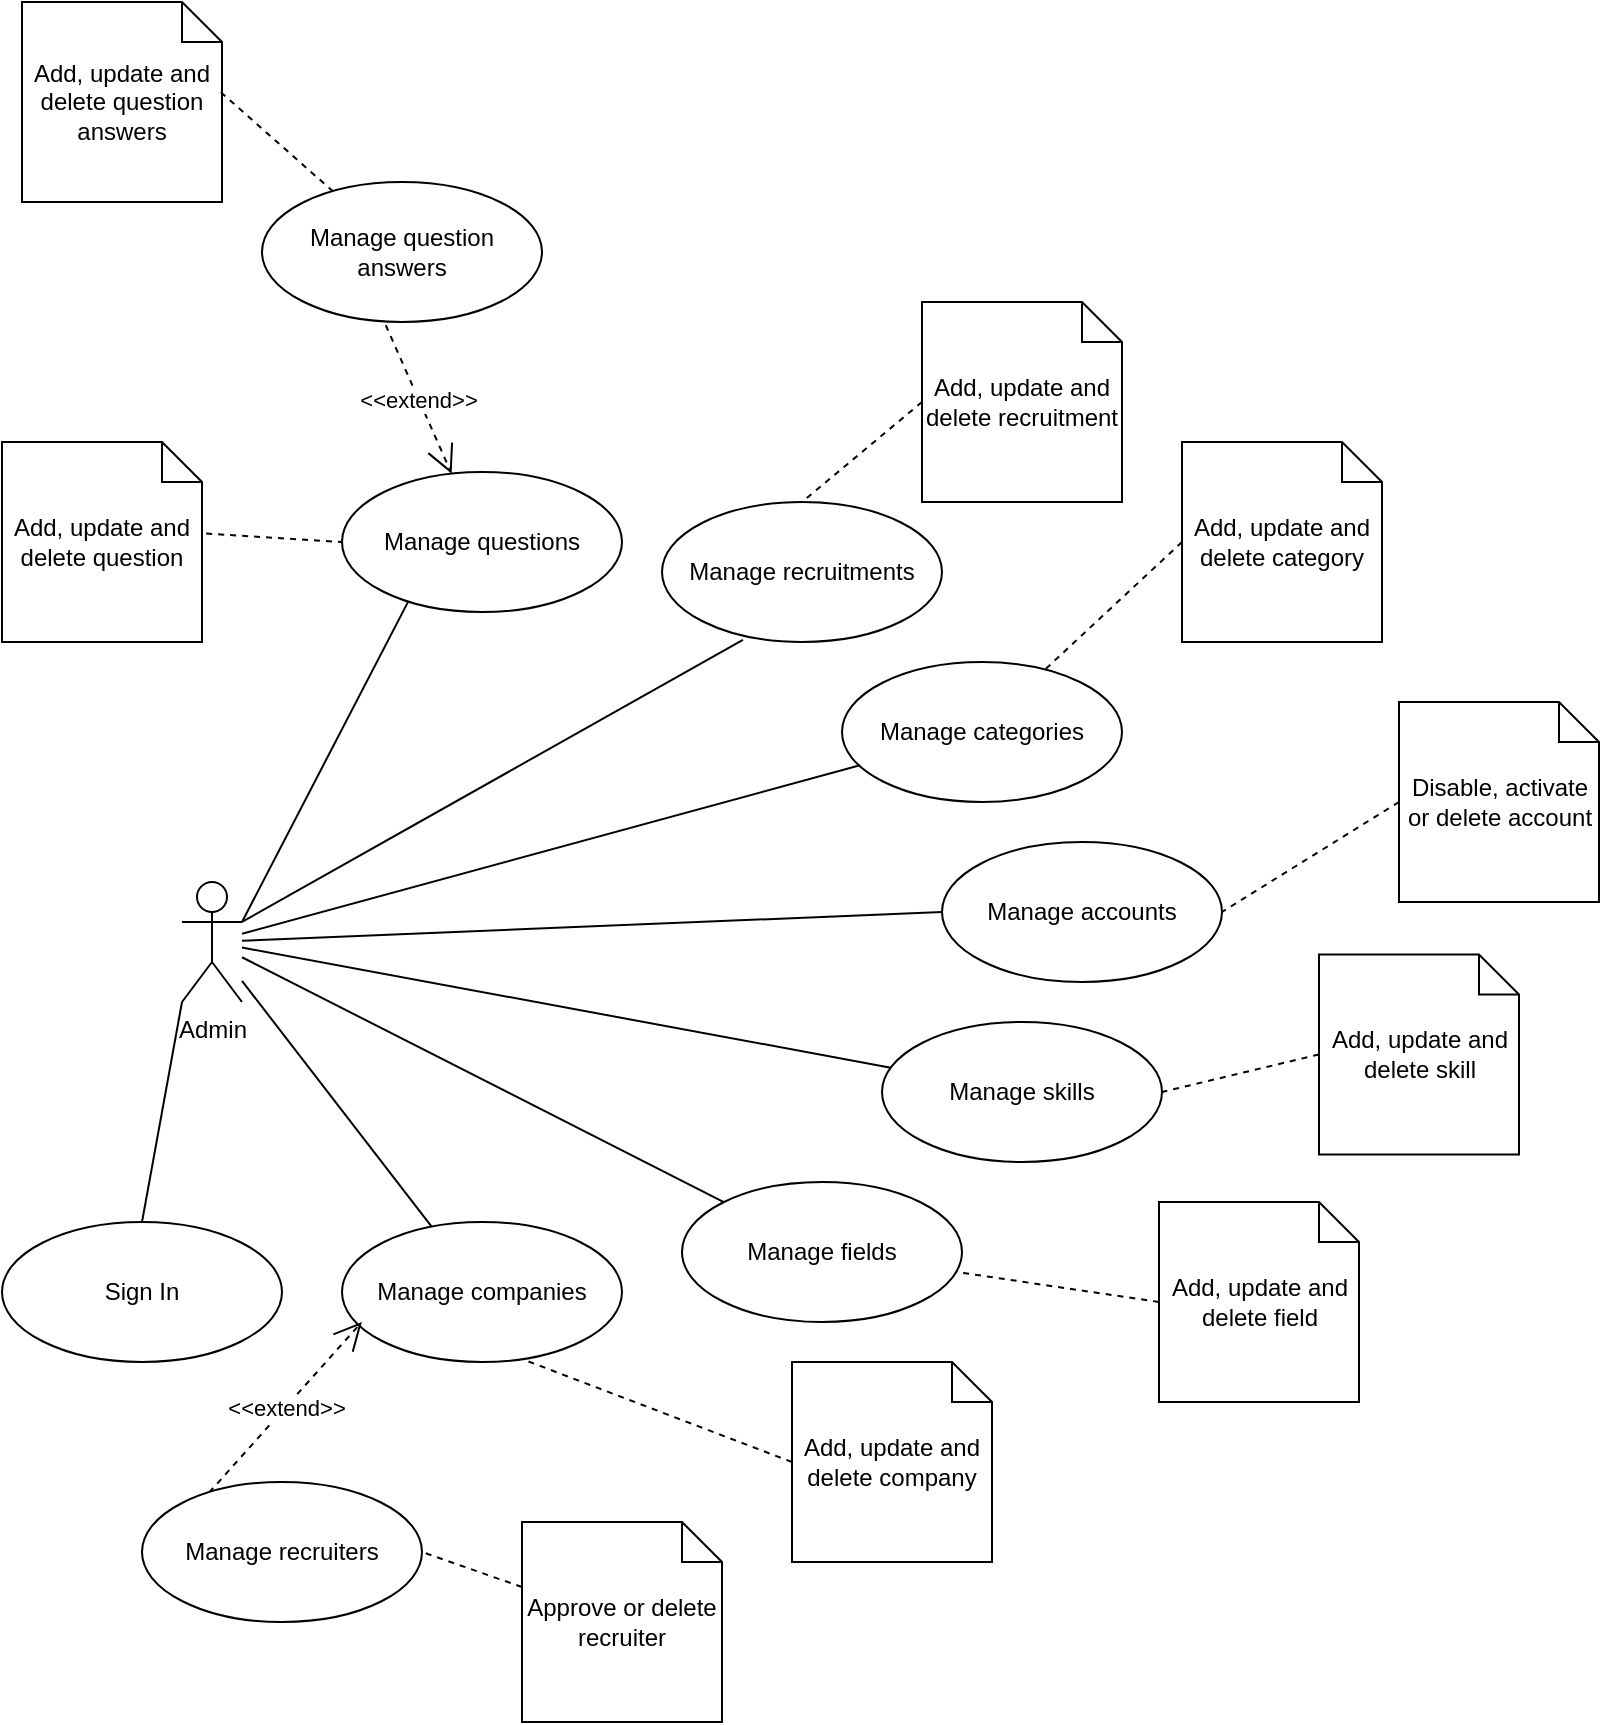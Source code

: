 <mxfile version="20.4.1" type="device"><diagram id="QziAdt5WVrb_t3RYJam0" name="Page-1"><mxGraphModel dx="1972" dy="2017" grid="0" gridSize="10" guides="1" tooltips="1" connect="1" arrows="1" fold="1" page="1" pageScale="1" pageWidth="850" pageHeight="1100" math="0" shadow="0"><root><mxCell id="0"/><mxCell id="1" parent="0"/><mxCell id="3h5Fq2G_cyofidB1cayr-1" value="Admin" style="shape=umlActor;verticalLabelPosition=bottom;verticalAlign=top;html=1;outlineConnect=0;" parent="1" vertex="1"><mxGeometry x="120" y="230" width="30" height="60" as="geometry"/></mxCell><mxCell id="3h5Fq2G_cyofidB1cayr-2" value="Manage questions" style="ellipse;whiteSpace=wrap;html=1;" parent="1" vertex="1"><mxGeometry x="200" y="25" width="140" height="70" as="geometry"/></mxCell><mxCell id="3h5Fq2G_cyofidB1cayr-3" value="Manage recruitments" style="ellipse;whiteSpace=wrap;html=1;" parent="1" vertex="1"><mxGeometry x="360" y="40" width="140" height="70" as="geometry"/></mxCell><mxCell id="3h5Fq2G_cyofidB1cayr-4" value="Manage categories" style="ellipse;whiteSpace=wrap;html=1;" parent="1" vertex="1"><mxGeometry x="450" y="120" width="140" height="70" as="geometry"/></mxCell><mxCell id="3h5Fq2G_cyofidB1cayr-5" value="Manage accounts" style="ellipse;whiteSpace=wrap;html=1;" parent="1" vertex="1"><mxGeometry x="500" y="210" width="140" height="70" as="geometry"/></mxCell><mxCell id="3h5Fq2G_cyofidB1cayr-6" value="Manage skills" style="ellipse;whiteSpace=wrap;html=1;" parent="1" vertex="1"><mxGeometry x="470" y="300" width="140" height="70" as="geometry"/></mxCell><mxCell id="3h5Fq2G_cyofidB1cayr-7" value="Manage fields" style="ellipse;whiteSpace=wrap;html=1;" parent="1" vertex="1"><mxGeometry x="370" y="380" width="140" height="70" as="geometry"/></mxCell><mxCell id="3h5Fq2G_cyofidB1cayr-8" value="Manage companies" style="ellipse;whiteSpace=wrap;html=1;" parent="1" vertex="1"><mxGeometry x="200" y="400" width="140" height="70" as="geometry"/></mxCell><mxCell id="3h5Fq2G_cyofidB1cayr-10" value="" style="endArrow=none;html=1;rounded=0;entryX=0.235;entryY=0.931;entryDx=0;entryDy=0;entryPerimeter=0;exitX=1;exitY=0.333;exitDx=0;exitDy=0;exitPerimeter=0;" parent="1" source="3h5Fq2G_cyofidB1cayr-1" target="3h5Fq2G_cyofidB1cayr-2" edge="1"><mxGeometry width="50" height="50" relative="1" as="geometry"><mxPoint x="230" y="220" as="sourcePoint"/><mxPoint x="280" y="170" as="targetPoint"/></mxGeometry></mxCell><mxCell id="3h5Fq2G_cyofidB1cayr-11" value="" style="endArrow=none;html=1;rounded=0;entryX=0.289;entryY=0.984;entryDx=0;entryDy=0;entryPerimeter=0;exitX=1;exitY=0.333;exitDx=0;exitDy=0;exitPerimeter=0;" parent="1" source="3h5Fq2G_cyofidB1cayr-1" target="3h5Fq2G_cyofidB1cayr-3" edge="1"><mxGeometry width="50" height="50" relative="1" as="geometry"><mxPoint x="160" y="250" as="sourcePoint"/><mxPoint x="242.9" y="95.17" as="targetPoint"/></mxGeometry></mxCell><mxCell id="3h5Fq2G_cyofidB1cayr-12" value="" style="endArrow=none;html=1;rounded=0;" parent="1" source="3h5Fq2G_cyofidB1cayr-1" target="3h5Fq2G_cyofidB1cayr-4" edge="1"><mxGeometry width="50" height="50" relative="1" as="geometry"><mxPoint x="170" y="260" as="sourcePoint"/><mxPoint x="410.46" y="118.88" as="targetPoint"/></mxGeometry></mxCell><mxCell id="3h5Fq2G_cyofidB1cayr-13" value="" style="endArrow=none;html=1;rounded=0;entryX=0;entryY=0.5;entryDx=0;entryDy=0;" parent="1" source="3h5Fq2G_cyofidB1cayr-1" target="3h5Fq2G_cyofidB1cayr-5" edge="1"><mxGeometry width="50" height="50" relative="1" as="geometry"><mxPoint x="170" y="260" as="sourcePoint"/><mxPoint x="470.444" y="183.392" as="targetPoint"/></mxGeometry></mxCell><mxCell id="3h5Fq2G_cyofidB1cayr-14" value="" style="endArrow=none;html=1;rounded=0;" parent="1" source="3h5Fq2G_cyofidB1cayr-1" target="3h5Fq2G_cyofidB1cayr-6" edge="1"><mxGeometry width="50" height="50" relative="1" as="geometry"><mxPoint x="170" y="270" as="sourcePoint"/><mxPoint x="510" y="255" as="targetPoint"/></mxGeometry></mxCell><mxCell id="3h5Fq2G_cyofidB1cayr-15" value="" style="endArrow=none;html=1;rounded=0;" parent="1" source="3h5Fq2G_cyofidB1cayr-1" target="3h5Fq2G_cyofidB1cayr-7" edge="1"><mxGeometry width="50" height="50" relative="1" as="geometry"><mxPoint x="170" y="280" as="sourcePoint"/><mxPoint x="483.399" y="334.226" as="targetPoint"/></mxGeometry></mxCell><mxCell id="3h5Fq2G_cyofidB1cayr-16" value="" style="endArrow=none;html=1;rounded=0;" parent="1" source="3h5Fq2G_cyofidB1cayr-1" target="3h5Fq2G_cyofidB1cayr-8" edge="1"><mxGeometry width="50" height="50" relative="1" as="geometry"><mxPoint x="170" y="290" as="sourcePoint"/><mxPoint x="402.606" y="399.242" as="targetPoint"/></mxGeometry></mxCell><mxCell id="3h5Fq2G_cyofidB1cayr-17" value="Sign In" style="ellipse;whiteSpace=wrap;html=1;" parent="1" vertex="1"><mxGeometry x="30" y="400" width="140" height="70" as="geometry"/></mxCell><mxCell id="3h5Fq2G_cyofidB1cayr-18" value="" style="endArrow=none;html=1;rounded=0;entryX=0;entryY=1;entryDx=0;entryDy=0;entryPerimeter=0;exitX=0.5;exitY=0;exitDx=0;exitDy=0;" parent="1" source="3h5Fq2G_cyofidB1cayr-17" target="3h5Fq2G_cyofidB1cayr-1" edge="1"><mxGeometry width="50" height="50" relative="1" as="geometry"><mxPoint x="180" y="380" as="sourcePoint"/><mxPoint x="230" y="330" as="targetPoint"/></mxGeometry></mxCell><mxCell id="3h5Fq2G_cyofidB1cayr-19" value="&amp;lt;&amp;lt;extend&amp;gt;&amp;gt;" style="endArrow=open;endSize=12;dashed=1;html=1;rounded=0;entryX=0.071;entryY=0.714;entryDx=0;entryDy=0;entryPerimeter=0;exitX=0.24;exitY=0.075;exitDx=0;exitDy=0;exitPerimeter=0;" parent="1" source="3h5Fq2G_cyofidB1cayr-21" target="3h5Fq2G_cyofidB1cayr-8" edge="1"><mxGeometry width="160" relative="1" as="geometry"><mxPoint x="290" y="370" as="sourcePoint"/><mxPoint x="450" y="370" as="targetPoint"/></mxGeometry></mxCell><mxCell id="3h5Fq2G_cyofidB1cayr-21" value="Manage recruiters" style="ellipse;whiteSpace=wrap;html=1;" parent="1" vertex="1"><mxGeometry x="100" y="530" width="140" height="70" as="geometry"/></mxCell><mxCell id="3h5Fq2G_cyofidB1cayr-25" value="Add, update and delete question" style="shape=note;size=20;whiteSpace=wrap;html=1;" parent="1" vertex="1"><mxGeometry x="30" y="10" width="100" height="100" as="geometry"/></mxCell><mxCell id="3h5Fq2G_cyofidB1cayr-26" value="" style="endArrow=none;dashed=1;html=1;rounded=0;entryX=0;entryY=0.5;entryDx=0;entryDy=0;exitX=1.021;exitY=0.458;exitDx=0;exitDy=0;exitPerimeter=0;" parent="1" source="3h5Fq2G_cyofidB1cayr-25" target="3h5Fq2G_cyofidB1cayr-2" edge="1"><mxGeometry width="50" height="50" relative="1" as="geometry"><mxPoint x="300" y="240" as="sourcePoint"/><mxPoint x="350" y="190" as="targetPoint"/></mxGeometry></mxCell><mxCell id="3h5Fq2G_cyofidB1cayr-27" value="Add, update and delete recruitment" style="shape=note;size=20;whiteSpace=wrap;html=1;" parent="1" vertex="1"><mxGeometry x="490" y="-60" width="100" height="100" as="geometry"/></mxCell><mxCell id="3h5Fq2G_cyofidB1cayr-28" value="" style="endArrow=none;dashed=1;html=1;rounded=0;entryX=0.5;entryY=0;entryDx=0;entryDy=0;exitX=0;exitY=0.5;exitDx=0;exitDy=0;exitPerimeter=0;" parent="1" source="3h5Fq2G_cyofidB1cayr-27" target="3h5Fq2G_cyofidB1cayr-3" edge="1"><mxGeometry width="50" height="50" relative="1" as="geometry"><mxPoint x="142.1" y="65.8" as="sourcePoint"/><mxPoint x="210" y="70" as="targetPoint"/></mxGeometry></mxCell><mxCell id="3h5Fq2G_cyofidB1cayr-29" value="Add, update and delete category" style="shape=note;size=20;whiteSpace=wrap;html=1;" parent="1" vertex="1"><mxGeometry x="620" y="10" width="100" height="100" as="geometry"/></mxCell><mxCell id="3h5Fq2G_cyofidB1cayr-30" value="" style="endArrow=none;dashed=1;html=1;rounded=0;entryX=0.725;entryY=0.054;entryDx=0;entryDy=0;exitX=0;exitY=0.5;exitDx=0;exitDy=0;exitPerimeter=0;entryPerimeter=0;" parent="1" source="3h5Fq2G_cyofidB1cayr-29" target="3h5Fq2G_cyofidB1cayr-4" edge="1"><mxGeometry width="50" height="50" relative="1" as="geometry"><mxPoint x="272.1" y="120.8" as="sourcePoint"/><mxPoint x="560" y="95" as="targetPoint"/></mxGeometry></mxCell><mxCell id="3h5Fq2G_cyofidB1cayr-31" value="Disable, activate or delete account" style="shape=note;size=20;whiteSpace=wrap;html=1;" parent="1" vertex="1"><mxGeometry x="728.5" y="140" width="100" height="100" as="geometry"/></mxCell><mxCell id="3h5Fq2G_cyofidB1cayr-32" value="" style="endArrow=none;dashed=1;html=1;rounded=0;entryX=1;entryY=0.5;entryDx=0;entryDy=0;exitX=0;exitY=0.5;exitDx=0;exitDy=0;exitPerimeter=0;" parent="1" source="3h5Fq2G_cyofidB1cayr-31" target="3h5Fq2G_cyofidB1cayr-5" edge="1"><mxGeometry width="50" height="50" relative="1" as="geometry"><mxPoint x="380.6" y="250.8" as="sourcePoint"/><mxPoint x="660" y="253.78" as="targetPoint"/></mxGeometry></mxCell><mxCell id="3h5Fq2G_cyofidB1cayr-33" value="Add, update and delete skill" style="shape=note;size=20;whiteSpace=wrap;html=1;" parent="1" vertex="1"><mxGeometry x="688.5" y="266.22" width="100" height="100" as="geometry"/></mxCell><mxCell id="3h5Fq2G_cyofidB1cayr-34" value="" style="endArrow=none;dashed=1;html=1;rounded=0;entryX=1;entryY=0.5;entryDx=0;entryDy=0;exitX=0;exitY=0.5;exitDx=0;exitDy=0;exitPerimeter=0;" parent="1" source="3h5Fq2G_cyofidB1cayr-33" target="3h5Fq2G_cyofidB1cayr-6" edge="1"><mxGeometry width="50" height="50" relative="1" as="geometry"><mxPoint x="340.6" y="377.02" as="sourcePoint"/><mxPoint x="620" y="380" as="targetPoint"/></mxGeometry></mxCell><mxCell id="3h5Fq2G_cyofidB1cayr-35" value="Add, update and delete field" style="shape=note;size=20;whiteSpace=wrap;html=1;" parent="1" vertex="1"><mxGeometry x="608.5" y="390" width="100" height="100" as="geometry"/></mxCell><mxCell id="3h5Fq2G_cyofidB1cayr-36" value="" style="endArrow=none;dashed=1;html=1;rounded=0;exitX=0;exitY=0.5;exitDx=0;exitDy=0;exitPerimeter=0;" parent="1" source="3h5Fq2G_cyofidB1cayr-35" target="3h5Fq2G_cyofidB1cayr-7" edge="1"><mxGeometry width="50" height="50" relative="1" as="geometry"><mxPoint x="260.6" y="500.8" as="sourcePoint"/><mxPoint x="540" y="503.78" as="targetPoint"/></mxGeometry></mxCell><mxCell id="3h5Fq2G_cyofidB1cayr-37" value="Add, update and delete company" style="shape=note;size=20;whiteSpace=wrap;html=1;" parent="1" vertex="1"><mxGeometry x="425" y="470" width="100" height="100" as="geometry"/></mxCell><mxCell id="3h5Fq2G_cyofidB1cayr-38" value="" style="endArrow=none;dashed=1;html=1;rounded=0;exitX=0;exitY=0.5;exitDx=0;exitDy=0;exitPerimeter=0;entryX=0.659;entryY=0.991;entryDx=0;entryDy=0;entryPerimeter=0;" parent="1" source="3h5Fq2G_cyofidB1cayr-37" target="3h5Fq2G_cyofidB1cayr-8" edge="1"><mxGeometry width="50" height="50" relative="1" as="geometry"><mxPoint x="30.6" y="590.8" as="sourcePoint"/><mxPoint x="310" y="560" as="targetPoint"/></mxGeometry></mxCell><mxCell id="3h5Fq2G_cyofidB1cayr-39" value="Manage question answers" style="ellipse;whiteSpace=wrap;html=1;" parent="1" vertex="1"><mxGeometry x="160" y="-120" width="140" height="70" as="geometry"/></mxCell><mxCell id="3h5Fq2G_cyofidB1cayr-40" value="&amp;lt;&amp;lt;extend&amp;gt;&amp;gt;" style="endArrow=open;endSize=12;dashed=1;html=1;rounded=0;exitX=0.442;exitY=1.023;exitDx=0;exitDy=0;exitPerimeter=0;" parent="1" source="3h5Fq2G_cyofidB1cayr-39" target="3h5Fq2G_cyofidB1cayr-2" edge="1"><mxGeometry width="160" relative="1" as="geometry"><mxPoint x="160" y="130" as="sourcePoint"/><mxPoint x="520" y="250" as="targetPoint"/></mxGeometry></mxCell><mxCell id="mS2UamsCeixK_z0ehStC-1" value="Approve or delete recruiter" style="shape=note;size=20;whiteSpace=wrap;html=1;" parent="1" vertex="1"><mxGeometry x="290" y="550" width="100" height="100" as="geometry"/></mxCell><mxCell id="mS2UamsCeixK_z0ehStC-2" value="" style="endArrow=none;dashed=1;html=1;rounded=0;entryX=1;entryY=0.5;entryDx=0;entryDy=0;" parent="1" source="mS2UamsCeixK_z0ehStC-1" target="3h5Fq2G_cyofidB1cayr-21" edge="1"><mxGeometry width="50" height="50" relative="1" as="geometry"><mxPoint x="382.74" y="545.32" as="sourcePoint"/><mxPoint x="250" y="494.69" as="targetPoint"/></mxGeometry></mxCell><mxCell id="mS2UamsCeixK_z0ehStC-3" value="Add, update and delete question answers" style="shape=note;size=20;whiteSpace=wrap;html=1;" parent="1" vertex="1"><mxGeometry x="40" y="-210" width="100" height="100" as="geometry"/></mxCell><mxCell id="mS2UamsCeixK_z0ehStC-4" value="" style="endArrow=none;dashed=1;html=1;rounded=0;exitX=0.994;exitY=0.451;exitDx=0;exitDy=0;exitPerimeter=0;" parent="1" source="mS2UamsCeixK_z0ehStC-3" target="3h5Fq2G_cyofidB1cayr-39" edge="1"><mxGeometry width="50" height="50" relative="1" as="geometry"><mxPoint x="172.1" y="-180.0" as="sourcePoint"/><mxPoint x="240" y="-175.8" as="targetPoint"/></mxGeometry></mxCell></root></mxGraphModel></diagram></mxfile>